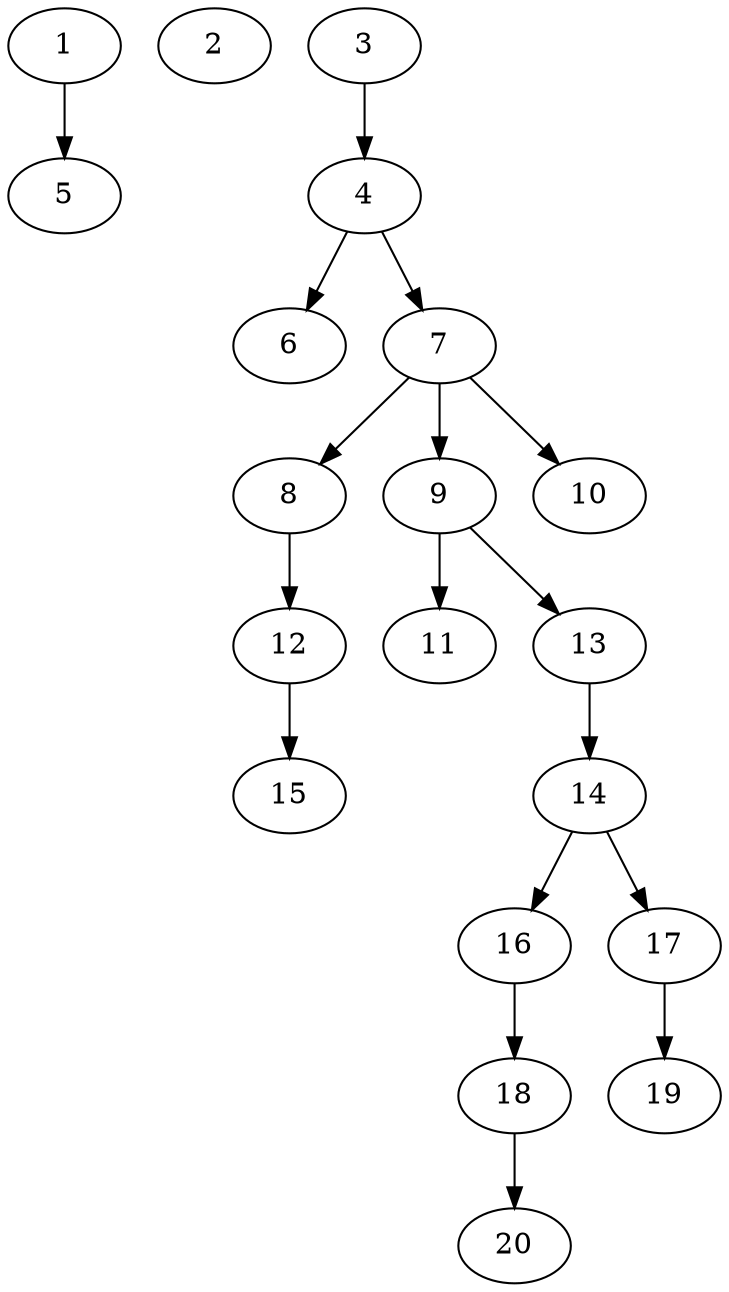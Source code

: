 // DAG (tier=1-easy, mode=data, n=20, ccr=0.313, fat=0.406, density=0.278, regular=0.729, jump=0.021, mindata=1048576, maxdata=8388608)
// DAG automatically generated by daggen at Sun Aug 24 16:33:33 2025
// /home/ermia/Project/Environments/daggen/bin/daggen --dot --ccr 0.313 --fat 0.406 --regular 0.729 --density 0.278 --jump 0.021 --mindata 1048576 --maxdata 8388608 -n 20 
digraph G {
  1 [size="1339480338293700", alpha="0.14", expect_size="669740169146850"]
  1 -> 5 [size ="34910031052800"]
  2 [size="87471621106827264000", alpha="0.02", expect_size="43735810553413632000"]
  3 [size="4340887845298386", alpha="0.12", expect_size="2170443922649193"]
  3 -> 4 [size ="115835402190848"]
  4 [size="1122057170921458", alpha="0.18", expect_size="561028585460729"]
  4 -> 6 [size ="48762315603968"]
  4 -> 7 [size ="48762315603968"]
  5 [size="149327793110158147584", alpha="0.06", expect_size="74663896555079073792"]
  6 [size="338672981862132736", alpha="0.16", expect_size="169336490931066368"]
  7 [size="106680048016659456", alpha="0.01", expect_size="53340024008329728"]
  7 -> 8 [size ="273598820384768"]
  7 -> 9 [size ="273598820384768"]
  7 -> 10 [size ="273598820384768"]
  8 [size="205773943646566496", alpha="0.09", expect_size="102886971823283248"]
  8 -> 12 [size ="82708319436800"]
  9 [size="135682664286129568", alpha="0.18", expect_size="67841332143064784"]
  9 -> 11 [size ="139982589132800"]
  9 -> 13 [size ="139982589132800"]
  10 [size="426345699999744000000", alpha="0.05", expect_size="213172849999872000000"]
  11 [size="8035380028332048384", alpha="0.06", expect_size="4017690014166024192"]
  12 [size="163961921236631552000", alpha="0.04", expect_size="81980960618315776000"]
  12 -> 15 [size ="239654351667200"]
  13 [size="28960818839437412", alpha="0.11", expect_size="14480409419718706"]
  13 -> 14 [size ="513902307704832"]
  14 [size="37682169186642558976", alpha="0.19", expect_size="18841084593321279488"]
  14 -> 16 [size ="89918126686208"]
  14 -> 17 [size ="89918126686208"]
  15 [size="133976281015755210752", alpha="0.17", expect_size="66988140507877605376"]
  16 [size="1964170757651038208", alpha="0.09", expect_size="982085378825519104"]
  16 -> 18 [size ="12547084255232"]
  17 [size="12592783556259278", alpha="0.14", expect_size="6296391778129639"]
  17 -> 19 [size ="391319335731200"]
  18 [size="14733089972852464", alpha="0.03", expect_size="7366544986426232"]
  18 -> 20 [size ="13700979228672"]
  19 [size="15351607979111052", alpha="0.05", expect_size="7675803989555526"]
  20 [size="6998911236196794368", alpha="0.01", expect_size="3499455618098397184"]
}